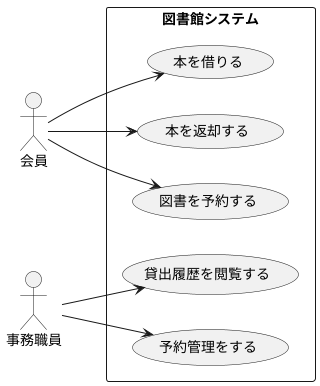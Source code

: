@startuml
left to right direction
actor 会員
actor 事務職員

rectangle 図書館システム {
  usecase "本を借りる" as UC1
  usecase "本を返却する" as UC2
  usecase "図書を予約する" as UC3
  usecase "貸出履歴を閲覧する" as UC4
  usecase "予約管理をする" as UC5

}

会員 --> UC1
会員 --> UC2
会員 --> UC3
事務職員 --> UC4
事務職員 --> UC5

@enduml
